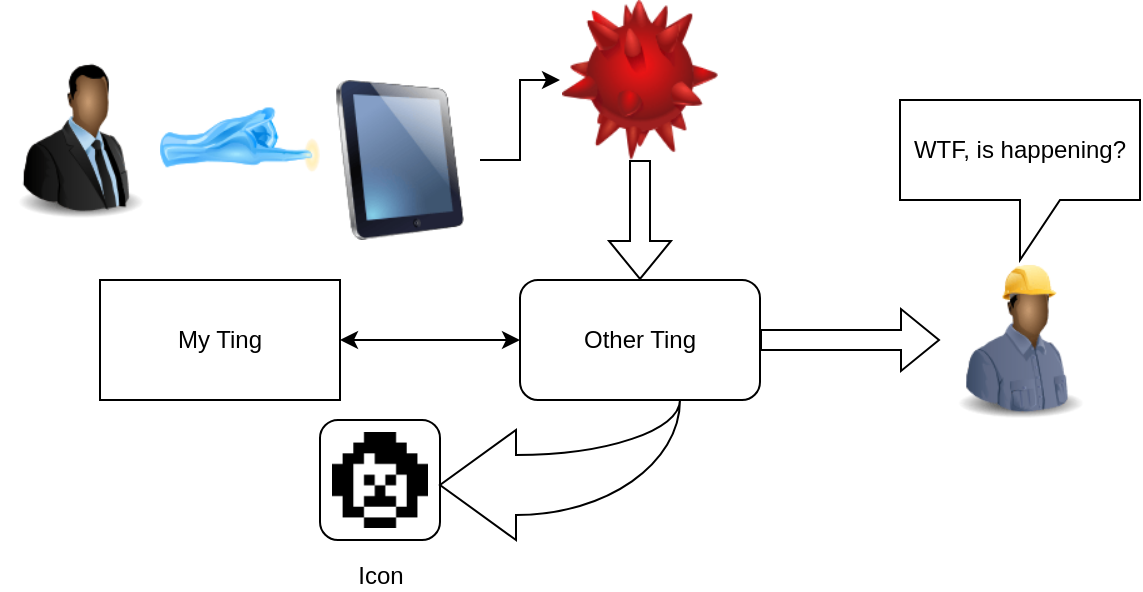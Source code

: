 <mxfile version="17.2.1" type="github"><diagram id="g8ozD6dVZ2HoVlcy4Eer" name="Page-1"><mxGraphModel dx="868" dy="493" grid="1" gridSize="10" guides="1" tooltips="1" connect="1" arrows="1" fold="1" page="1" pageScale="1" pageWidth="827" pageHeight="1169" math="0" shadow="0"><root><mxCell id="0"/><mxCell id="1" parent="0"/><mxCell id="X3y9HZt-2ZJjaSnW3wov-1" value="My Ting" style="rounded=0;whiteSpace=wrap;html=1;" vertex="1" parent="1"><mxGeometry x="100" y="140" width="120" height="60" as="geometry"/></mxCell><mxCell id="X3y9HZt-2ZJjaSnW3wov-2" value="Other Ting" style="rounded=1;whiteSpace=wrap;html=1;" vertex="1" parent="1"><mxGeometry x="310" y="140" width="120" height="60" as="geometry"/></mxCell><mxCell id="X3y9HZt-2ZJjaSnW3wov-3" value="" style="endArrow=classic;startArrow=classic;html=1;rounded=0;exitX=1;exitY=0.5;exitDx=0;exitDy=0;entryX=0;entryY=0.5;entryDx=0;entryDy=0;" edge="1" parent="1" source="X3y9HZt-2ZJjaSnW3wov-1" target="X3y9HZt-2ZJjaSnW3wov-2"><mxGeometry width="50" height="50" relative="1" as="geometry"><mxPoint x="390" y="280" as="sourcePoint"/><mxPoint x="440" y="230" as="targetPoint"/></mxGeometry></mxCell><mxCell id="X3y9HZt-2ZJjaSnW3wov-4" value="Icon" style="icon;html=1;image=data:image/png,iVBORw0KGgoAAAANSUhEUgAAAZAAAAGQAQMAAAC6caSPAAAABlBMVEUAAAD///+l2Z/dAAAACXBIWXMAAAsTAAALEwEAmpwYAAAAB3RJTUUH5QkBCDQuVh6KBQAAALBJREFUeNrt27sNwjAUBdCHKFIyAqMwWhiNURiBkgLFiFDYsuK02Ojcyr+zgK8dqcozqpzrE4EgCIIgCNITuUYzBwRBEARBkL8gj7w5rQu3TXhCEARBEATphBSZ01busRMEQRAEQZBhybfkunyGr1xyLQiCIAiCIF2TlG97jnmOIAiCIAgyPClKrrn9Pnlp9GIIgiAIgiA/J2umncYKQRAEQRBkdFLEz3oEQRAEQQYgb7jWQqFjebv6AAAAAElFTkSuQmCC;" vertex="1" parent="1"><mxGeometry x="210" y="210" width="60" height="60" as="geometry"/></mxCell><mxCell id="X3y9HZt-2ZJjaSnW3wov-5" value="" style="html=1;shadow=0;dashed=0;align=center;verticalAlign=middle;shape=mxgraph.arrows2.jumpInArrow;dy=15;dx=38;arrowHead=55;direction=west;" vertex="1" parent="1"><mxGeometry x="270" y="200" width="120" height="70" as="geometry"/></mxCell><mxCell id="X3y9HZt-2ZJjaSnW3wov-6" value="" style="image;html=1;image=img/lib/clip_art/people/Suit_Man_Black_128x128.png" vertex="1" parent="1"><mxGeometry x="50" y="30" width="80" height="80" as="geometry"/></mxCell><mxCell id="X3y9HZt-2ZJjaSnW3wov-7" value="" style="image;html=1;image=img/lib/clip_art/computers/Touch_128x128.png;direction=west;" vertex="1" parent="1"><mxGeometry x="130" y="30" width="80" height="80" as="geometry"/></mxCell><mxCell id="X3y9HZt-2ZJjaSnW3wov-13" style="edgeStyle=orthogonalEdgeStyle;rounded=0;orthogonalLoop=1;jettySize=auto;html=1;exitX=1;exitY=0.5;exitDx=0;exitDy=0;" edge="1" parent="1" source="X3y9HZt-2ZJjaSnW3wov-8" target="X3y9HZt-2ZJjaSnW3wov-9"><mxGeometry relative="1" as="geometry"/></mxCell><mxCell id="X3y9HZt-2ZJjaSnW3wov-8" value="" style="image;html=1;image=img/lib/clip_art/computers/iPad_128x128.png" vertex="1" parent="1"><mxGeometry x="210" y="40" width="80" height="80" as="geometry"/></mxCell><mxCell id="X3y9HZt-2ZJjaSnW3wov-9" value="" style="image;html=1;image=img/lib/clip_art/computers/Virus_128x128.png" vertex="1" parent="1"><mxGeometry x="330" width="80" height="80" as="geometry"/></mxCell><mxCell id="X3y9HZt-2ZJjaSnW3wov-10" value="" style="image;html=1;image=img/lib/clip_art/people/Construction_Worker_Man_Black_128x128.png" vertex="1" parent="1"><mxGeometry x="520" y="130" width="80" height="80" as="geometry"/></mxCell><mxCell id="X3y9HZt-2ZJjaSnW3wov-11" value="" style="shape=flexArrow;endArrow=classic;html=1;rounded=0;exitX=0.5;exitY=1;exitDx=0;exitDy=0;entryX=0.5;entryY=0;entryDx=0;entryDy=0;" edge="1" parent="1" source="X3y9HZt-2ZJjaSnW3wov-9" target="X3y9HZt-2ZJjaSnW3wov-2"><mxGeometry width="50" height="50" relative="1" as="geometry"><mxPoint x="390" y="280" as="sourcePoint"/><mxPoint x="440" y="230" as="targetPoint"/></mxGeometry></mxCell><mxCell id="X3y9HZt-2ZJjaSnW3wov-14" value="" style="shape=flexArrow;endArrow=classic;html=1;rounded=0;exitX=1;exitY=0.5;exitDx=0;exitDy=0;" edge="1" parent="1" source="X3y9HZt-2ZJjaSnW3wov-2" target="X3y9HZt-2ZJjaSnW3wov-10"><mxGeometry width="50" height="50" relative="1" as="geometry"><mxPoint x="390" y="280" as="sourcePoint"/><mxPoint x="440" y="230" as="targetPoint"/></mxGeometry></mxCell><mxCell id="X3y9HZt-2ZJjaSnW3wov-15" value="WTF, is happening?" style="shape=callout;whiteSpace=wrap;html=1;perimeter=calloutPerimeter;" vertex="1" parent="1"><mxGeometry x="500" y="50" width="120" height="80" as="geometry"/></mxCell></root></mxGraphModel></diagram></mxfile>